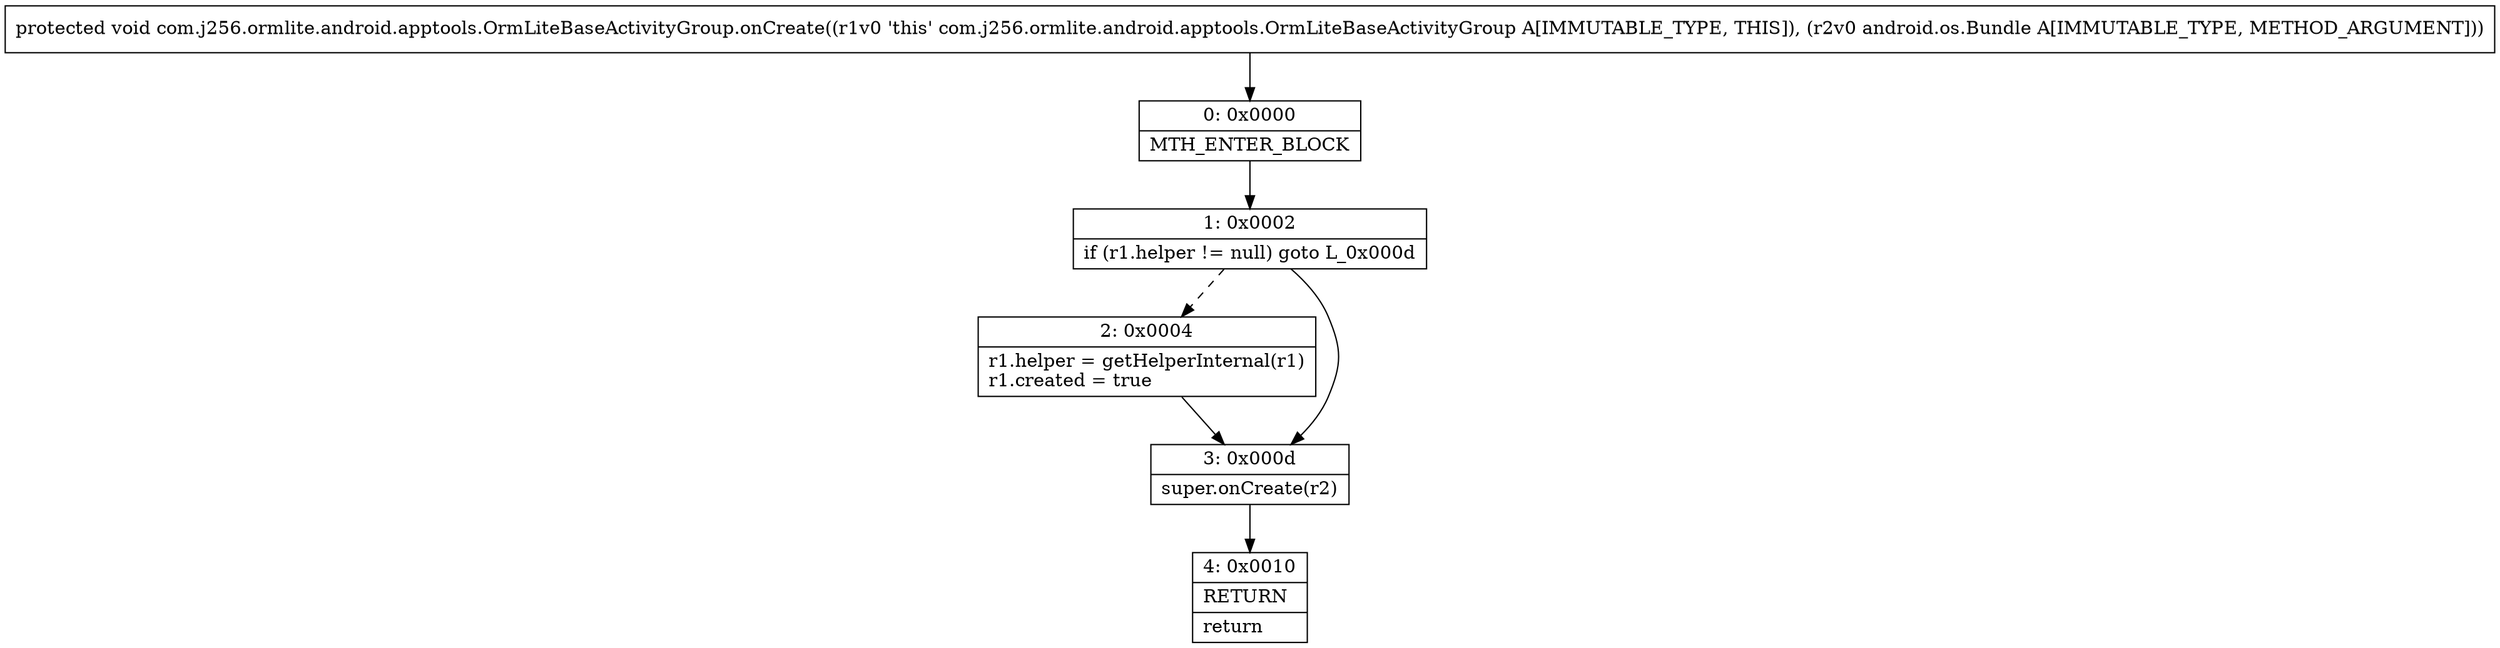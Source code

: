 digraph "CFG forcom.j256.ormlite.android.apptools.OrmLiteBaseActivityGroup.onCreate(Landroid\/os\/Bundle;)V" {
Node_0 [shape=record,label="{0\:\ 0x0000|MTH_ENTER_BLOCK\l}"];
Node_1 [shape=record,label="{1\:\ 0x0002|if (r1.helper != null) goto L_0x000d\l}"];
Node_2 [shape=record,label="{2\:\ 0x0004|r1.helper = getHelperInternal(r1)\lr1.created = true\l}"];
Node_3 [shape=record,label="{3\:\ 0x000d|super.onCreate(r2)\l}"];
Node_4 [shape=record,label="{4\:\ 0x0010|RETURN\l|return\l}"];
MethodNode[shape=record,label="{protected void com.j256.ormlite.android.apptools.OrmLiteBaseActivityGroup.onCreate((r1v0 'this' com.j256.ormlite.android.apptools.OrmLiteBaseActivityGroup A[IMMUTABLE_TYPE, THIS]), (r2v0 android.os.Bundle A[IMMUTABLE_TYPE, METHOD_ARGUMENT])) }"];
MethodNode -> Node_0;
Node_0 -> Node_1;
Node_1 -> Node_2[style=dashed];
Node_1 -> Node_3;
Node_2 -> Node_3;
Node_3 -> Node_4;
}

